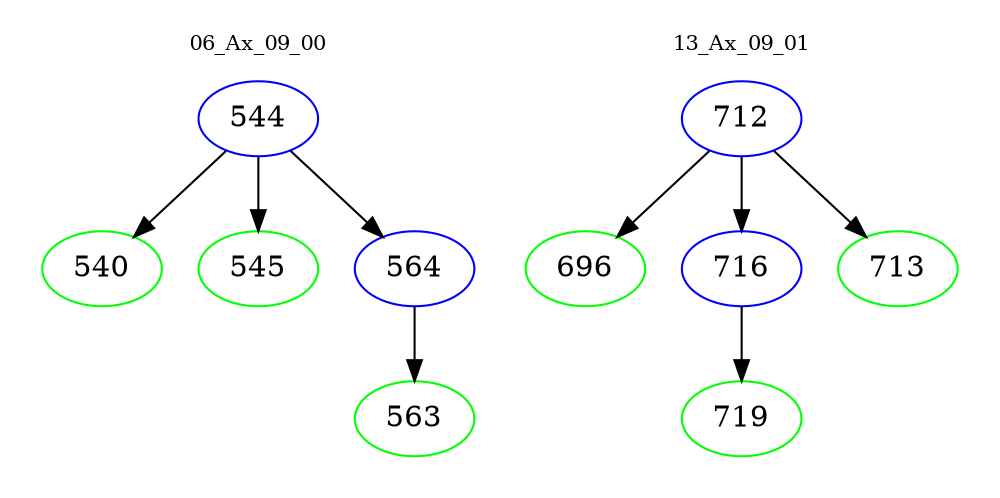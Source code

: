 digraph{
subgraph cluster_0 {
color = white
label = "06_Ax_09_00";
fontsize=10;
T0_544 [label="544", color="blue"]
T0_544 -> T0_540 [color="black"]
T0_540 [label="540", color="green"]
T0_544 -> T0_545 [color="black"]
T0_545 [label="545", color="green"]
T0_544 -> T0_564 [color="black"]
T0_564 [label="564", color="blue"]
T0_564 -> T0_563 [color="black"]
T0_563 [label="563", color="green"]
}
subgraph cluster_1 {
color = white
label = "13_Ax_09_01";
fontsize=10;
T1_712 [label="712", color="blue"]
T1_712 -> T1_696 [color="black"]
T1_696 [label="696", color="green"]
T1_712 -> T1_716 [color="black"]
T1_716 [label="716", color="blue"]
T1_716 -> T1_719 [color="black"]
T1_719 [label="719", color="green"]
T1_712 -> T1_713 [color="black"]
T1_713 [label="713", color="green"]
}
}
